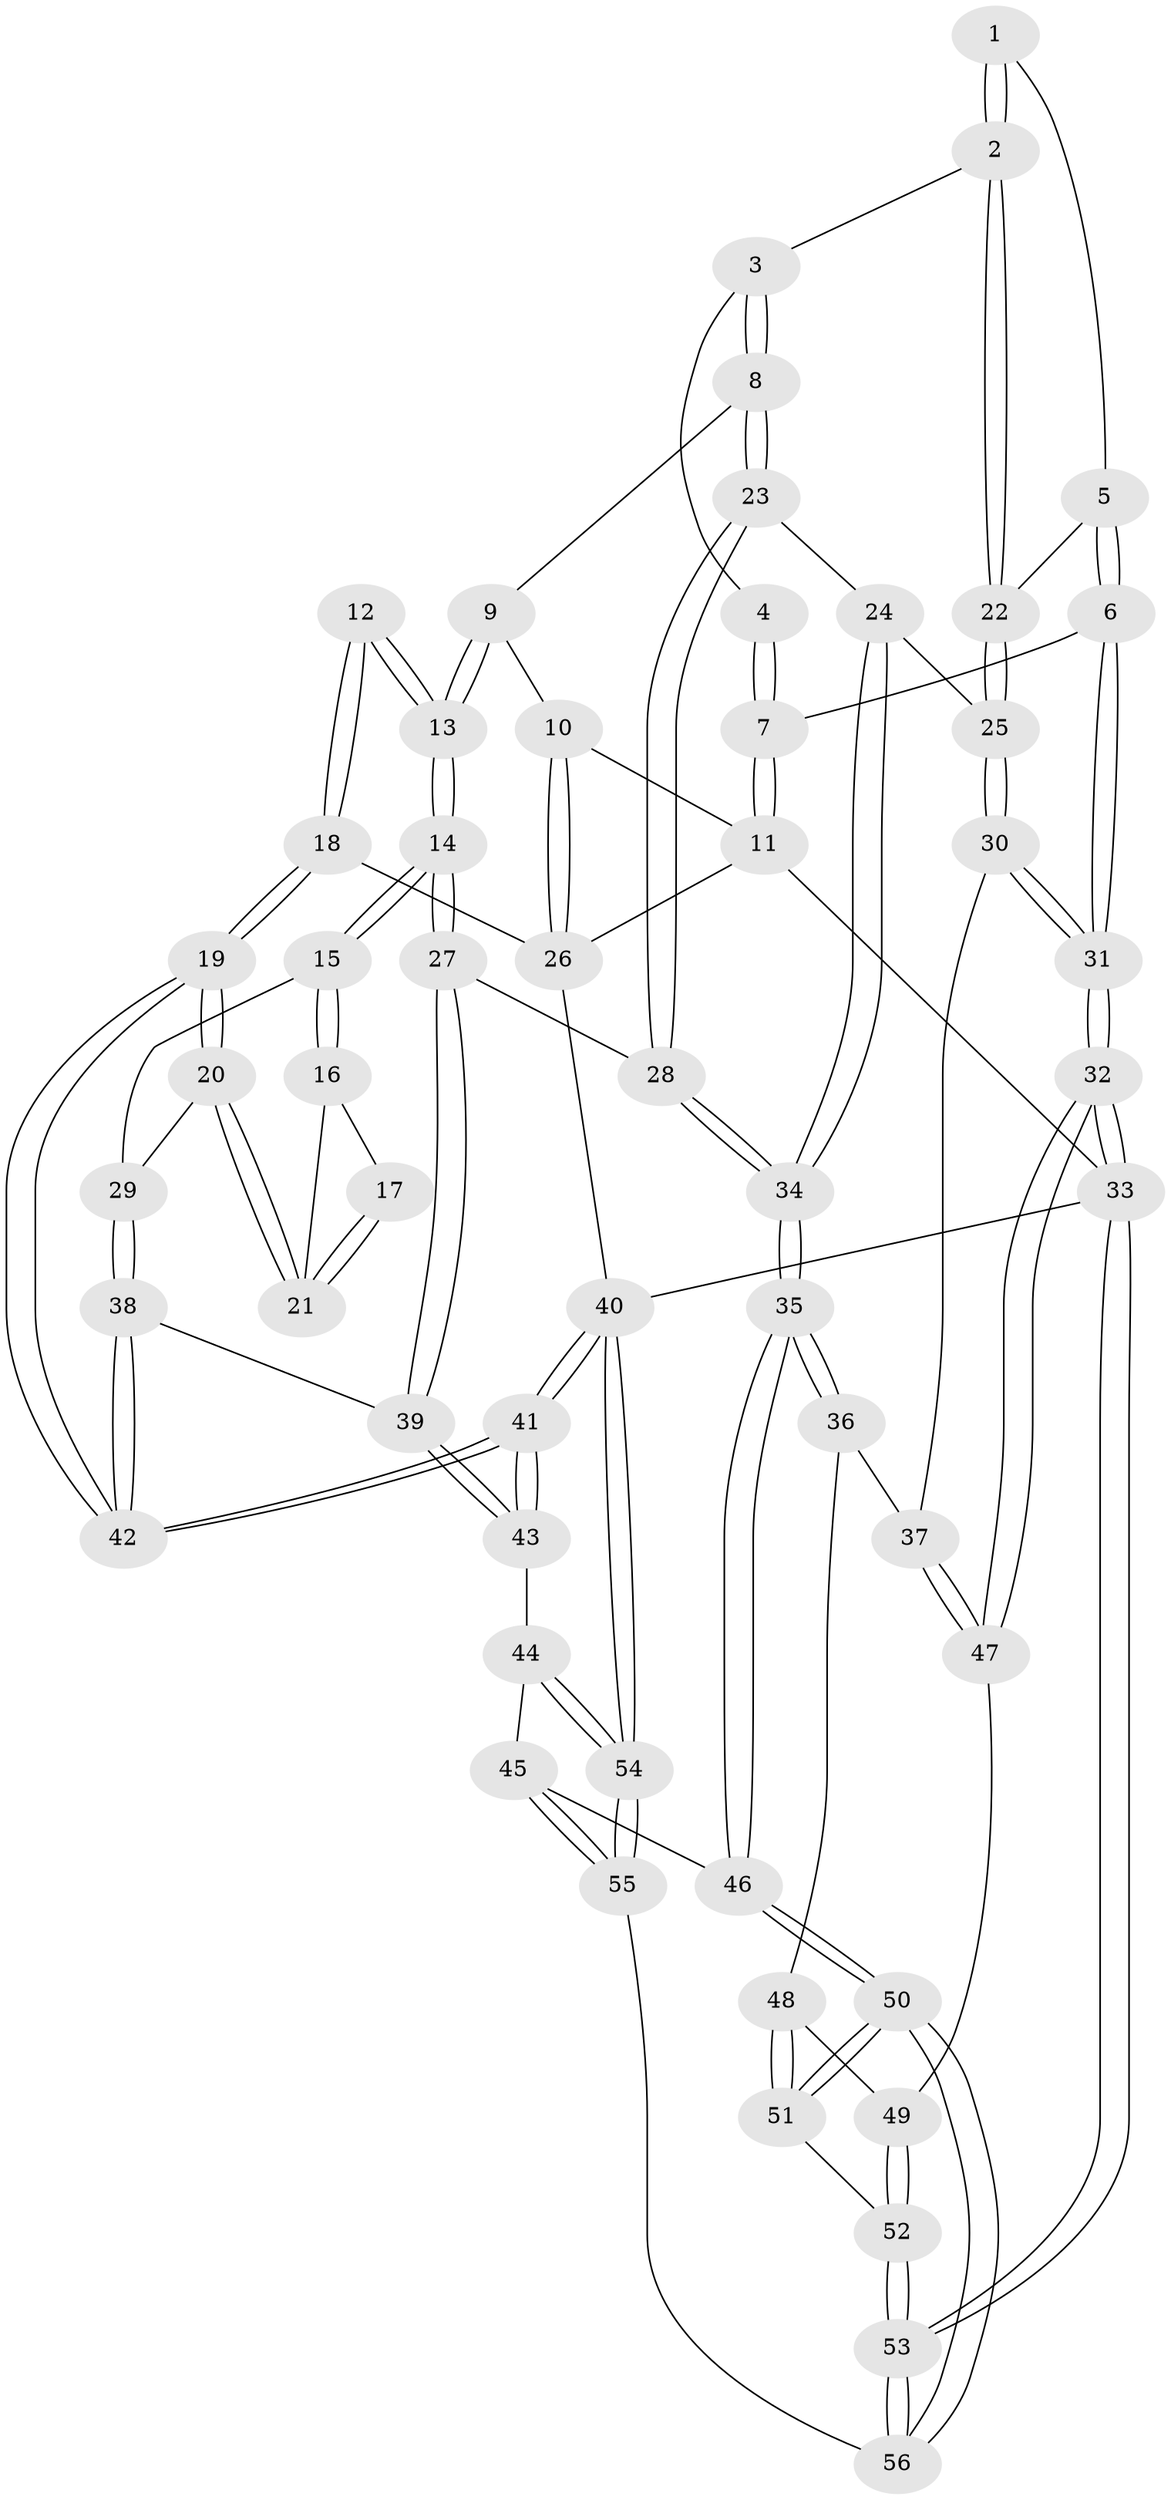 // coarse degree distribution, {3: 0.6470588235294118, 4: 0.08823529411764706, 5: 0.11764705882352941, 2: 0.14705882352941177}
// Generated by graph-tools (version 1.1) at 2025/54/03/04/25 22:54:09]
// undirected, 56 vertices, 137 edges
graph export_dot {
  node [color=gray90,style=filled];
  1 [pos="+0.12770266327458005+0.24114147158574892"];
  2 [pos="+0.17085360097129068+0.27033872082984867"];
  3 [pos="+0.242477170919437+0.19392276581680987"];
  4 [pos="+0.05715374326293773+0.10298329354102016"];
  5 [pos="+0.0013436884192310943+0.24008944720275546"];
  6 [pos="+0+0"];
  7 [pos="+0+0"];
  8 [pos="+0.37070101609796724+0.1636056803163334"];
  9 [pos="+0.4920595232538327+0.038047390636730044"];
  10 [pos="+0.49341932779452885+0"];
  11 [pos="+0+0"];
  12 [pos="+0.9336349614906162+0.17562036163834877"];
  13 [pos="+0.6547252742858595+0.28675336676164453"];
  14 [pos="+0.6639731522734541+0.413244657161061"];
  15 [pos="+0.7780670111475182+0.42701961649833864"];
  16 [pos="+0.8769485484418982+0.3894321350683618"];
  17 [pos="+0.9323649119911244+0.2434153408615076"];
  18 [pos="+1+0"];
  19 [pos="+1+0.4687111896510663"];
  20 [pos="+1+0.46969298135542825"];
  21 [pos="+0.9823752824049437+0.3955779101206995"];
  22 [pos="+0.13248842243493644+0.3776857706034565"];
  23 [pos="+0.33147478557465665+0.36592967681700356"];
  24 [pos="+0.1582146237839975+0.4519038234595276"];
  25 [pos="+0.1432217267392379+0.45098807618416775"];
  26 [pos="+1+0"];
  27 [pos="+0.608588668821622+0.5173237205505244"];
  28 [pos="+0.5293771210366256+0.5473423421037685"];
  29 [pos="+0.9399193071772117+0.544751333036435"];
  30 [pos="+0.07105424015930502+0.5057103290958798"];
  31 [pos="+0+0.5889465804581586"];
  32 [pos="+0+0.6639494850960485"];
  33 [pos="+0+1"];
  34 [pos="+0.41487304042163536+0.6622183786676331"];
  35 [pos="+0.41421468921232607+0.6639068401697138"];
  36 [pos="+0.2457054706796133+0.69341069441524"];
  37 [pos="+0.2042349244761977+0.6902096465858029"];
  38 [pos="+0.877190929213003+0.6843124836005537"];
  39 [pos="+0.74795650978977+0.6908882880414677"];
  40 [pos="+1+1"];
  41 [pos="+1+1"];
  42 [pos="+1+0.9942888568739265"];
  43 [pos="+0.7360693424987829+0.7441362090406207"];
  44 [pos="+0.7195012314511043+0.789912237204177"];
  45 [pos="+0.652858825104763+0.8167222254201948"];
  46 [pos="+0.4304531254046071+0.854919307811999"];
  47 [pos="+0.08796209938835017+0.7877321676667421"];
  48 [pos="+0.22475418572131775+0.7853936603719749"];
  49 [pos="+0.09443794744298248+0.7975072943446351"];
  50 [pos="+0.4124586022726653+0.9172668915150706"];
  51 [pos="+0.25875740134930286+0.8833417606481947"];
  52 [pos="+0.13904801457044907+0.884445100051235"];
  53 [pos="+0+1"];
  54 [pos="+0.875440016412235+1"];
  55 [pos="+0.5918338338757152+1"];
  56 [pos="+0.4502805619288319+1"];
  1 -- 2;
  1 -- 2;
  1 -- 5;
  2 -- 3;
  2 -- 22;
  2 -- 22;
  3 -- 4;
  3 -- 8;
  3 -- 8;
  4 -- 7;
  4 -- 7;
  5 -- 6;
  5 -- 6;
  5 -- 22;
  6 -- 7;
  6 -- 31;
  6 -- 31;
  7 -- 11;
  7 -- 11;
  8 -- 9;
  8 -- 23;
  8 -- 23;
  9 -- 10;
  9 -- 13;
  9 -- 13;
  10 -- 11;
  10 -- 26;
  10 -- 26;
  11 -- 33;
  11 -- 26;
  12 -- 13;
  12 -- 13;
  12 -- 18;
  12 -- 18;
  13 -- 14;
  13 -- 14;
  14 -- 15;
  14 -- 15;
  14 -- 27;
  14 -- 27;
  15 -- 16;
  15 -- 16;
  15 -- 29;
  16 -- 17;
  16 -- 21;
  17 -- 21;
  17 -- 21;
  18 -- 19;
  18 -- 19;
  18 -- 26;
  19 -- 20;
  19 -- 20;
  19 -- 42;
  19 -- 42;
  20 -- 21;
  20 -- 21;
  20 -- 29;
  22 -- 25;
  22 -- 25;
  23 -- 24;
  23 -- 28;
  23 -- 28;
  24 -- 25;
  24 -- 34;
  24 -- 34;
  25 -- 30;
  25 -- 30;
  26 -- 40;
  27 -- 28;
  27 -- 39;
  27 -- 39;
  28 -- 34;
  28 -- 34;
  29 -- 38;
  29 -- 38;
  30 -- 31;
  30 -- 31;
  30 -- 37;
  31 -- 32;
  31 -- 32;
  32 -- 33;
  32 -- 33;
  32 -- 47;
  32 -- 47;
  33 -- 53;
  33 -- 53;
  33 -- 40;
  34 -- 35;
  34 -- 35;
  35 -- 36;
  35 -- 36;
  35 -- 46;
  35 -- 46;
  36 -- 37;
  36 -- 48;
  37 -- 47;
  37 -- 47;
  38 -- 39;
  38 -- 42;
  38 -- 42;
  39 -- 43;
  39 -- 43;
  40 -- 41;
  40 -- 41;
  40 -- 54;
  40 -- 54;
  41 -- 42;
  41 -- 42;
  41 -- 43;
  41 -- 43;
  43 -- 44;
  44 -- 45;
  44 -- 54;
  44 -- 54;
  45 -- 46;
  45 -- 55;
  45 -- 55;
  46 -- 50;
  46 -- 50;
  47 -- 49;
  48 -- 49;
  48 -- 51;
  48 -- 51;
  49 -- 52;
  49 -- 52;
  50 -- 51;
  50 -- 51;
  50 -- 56;
  50 -- 56;
  51 -- 52;
  52 -- 53;
  52 -- 53;
  53 -- 56;
  53 -- 56;
  54 -- 55;
  54 -- 55;
  55 -- 56;
}
